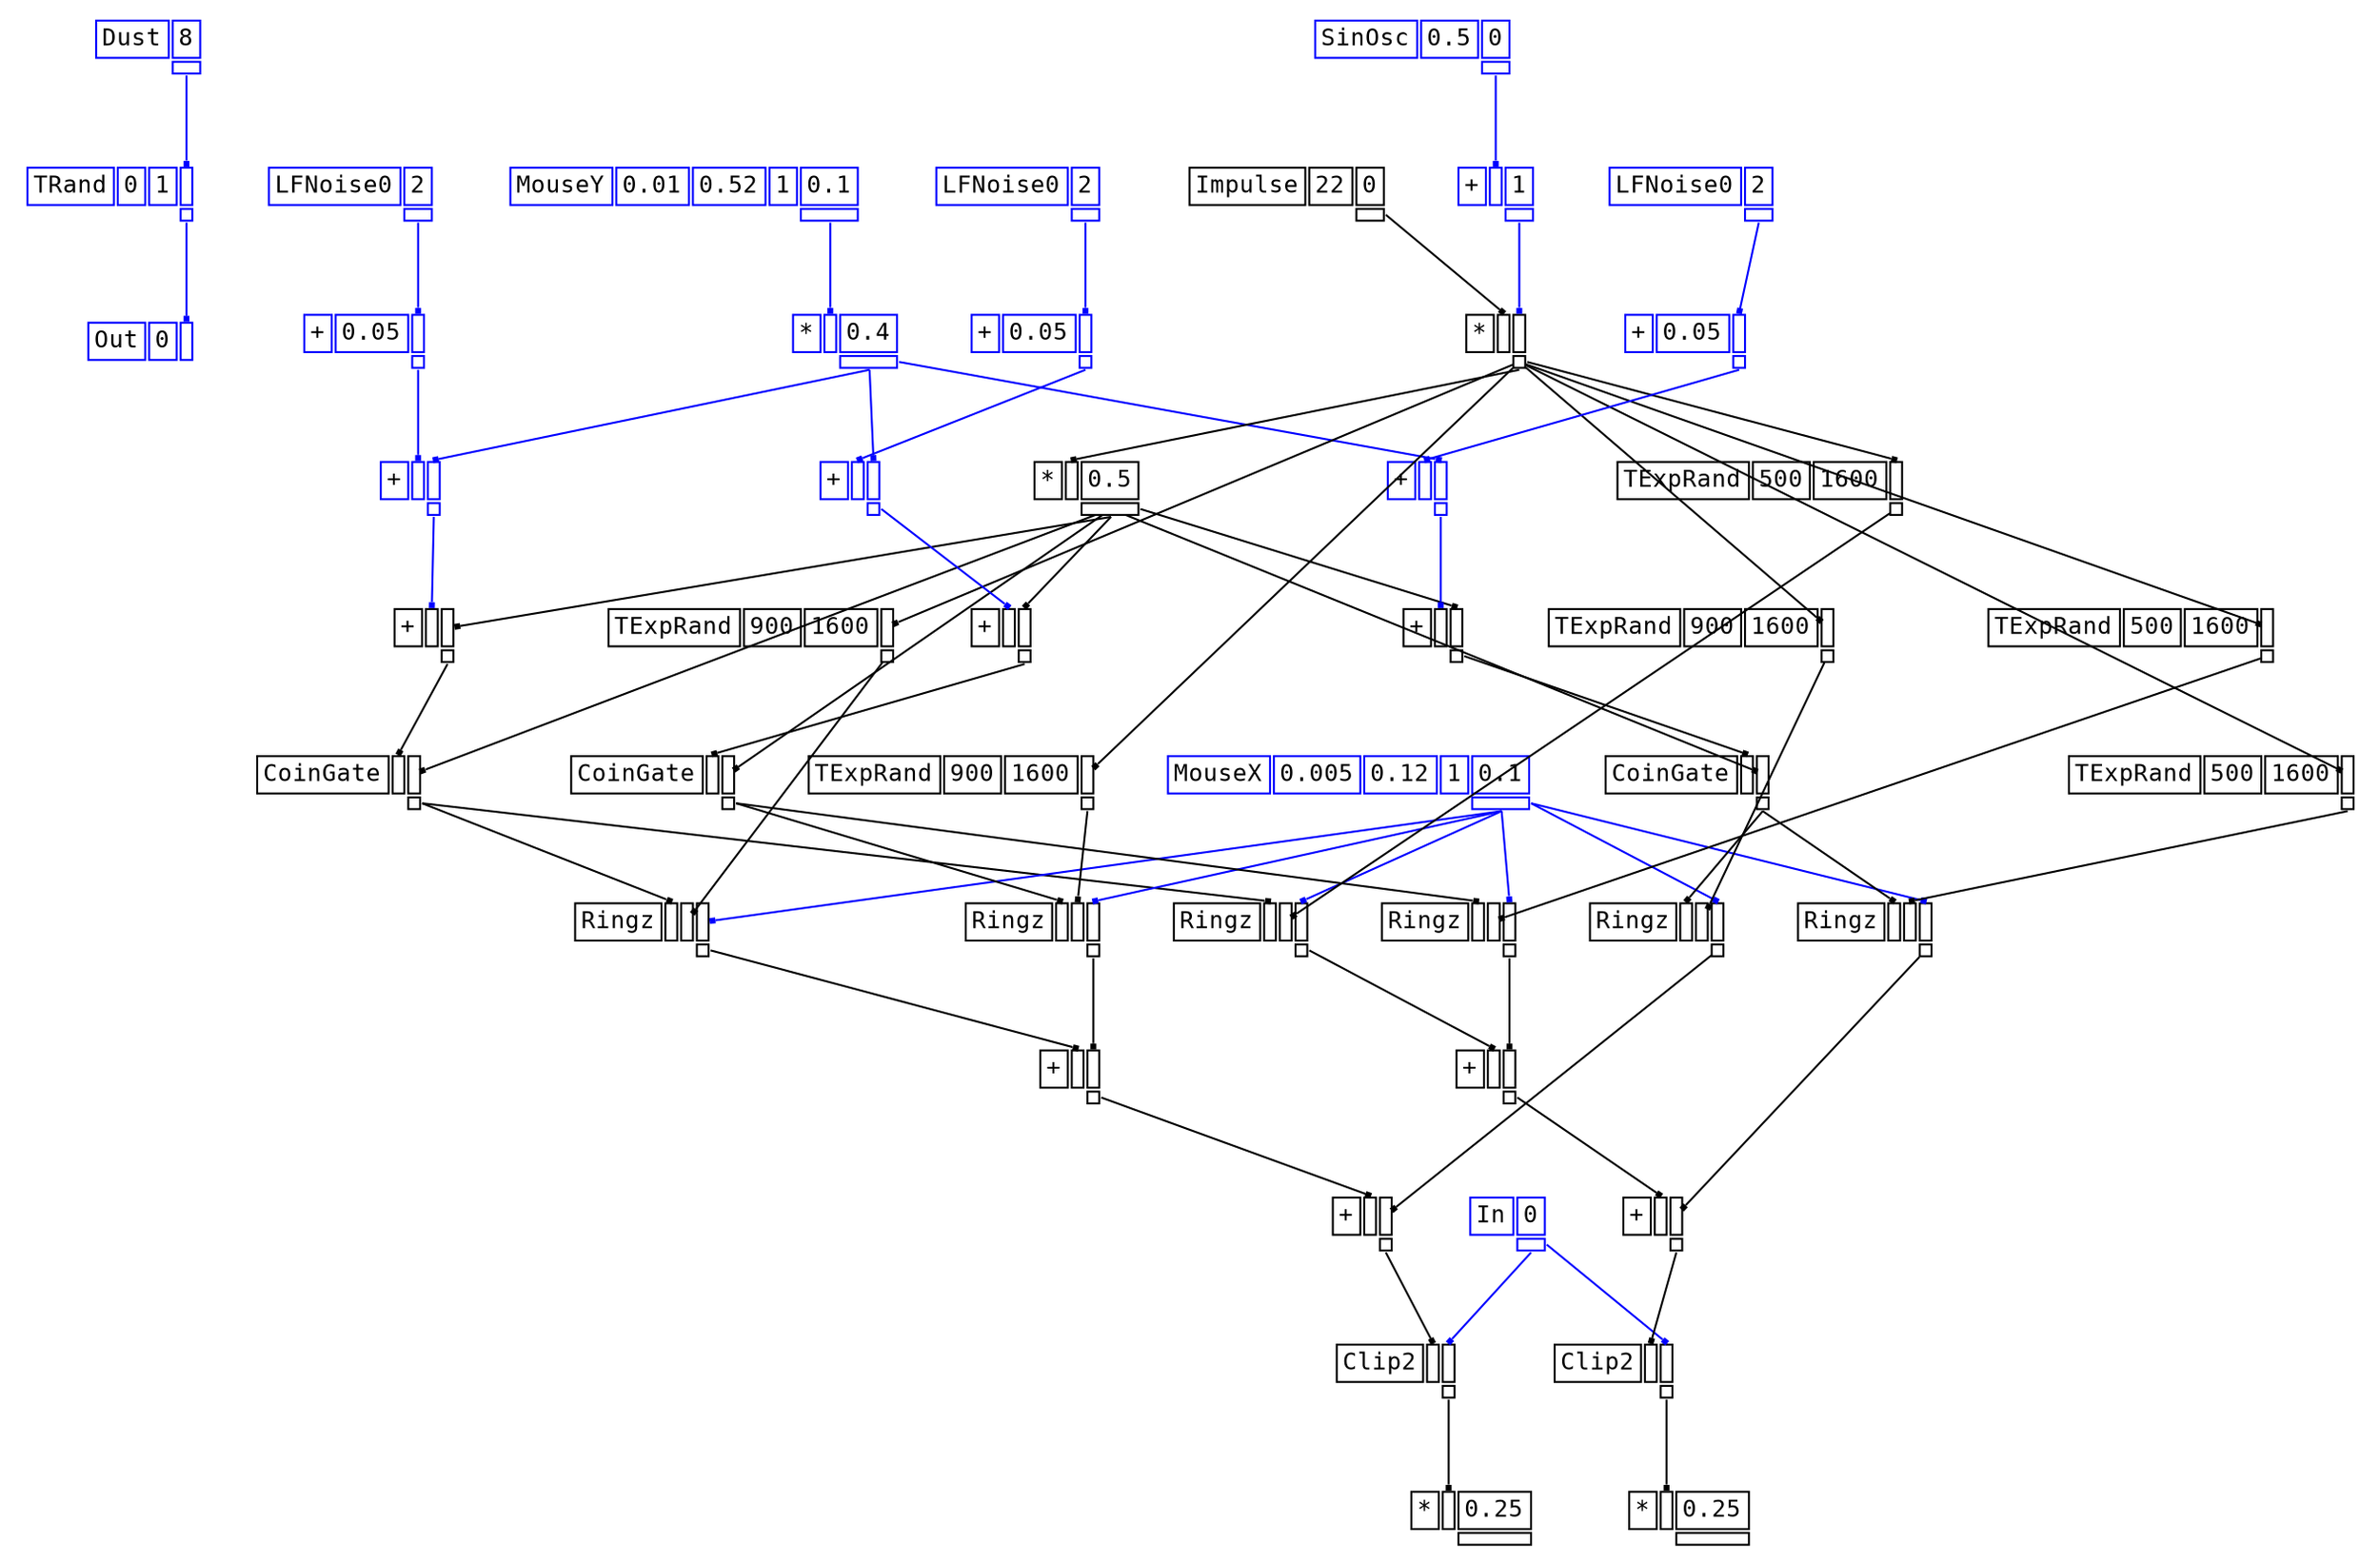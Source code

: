 digraph Anonymous {
graph [splines=false];
node [fontsize=12,fontname="Courier"];
edge [arrowhead=box,arrowsize=0.25];
u_3 [shape="plaintext",color="blue",label=<<TABLE BORDER="0" CELLBORDER="1"><TR><TD>Dust</TD><TD>8</TD></TR><TR><TD BORDER="0"></TD><TD PORT="o_0"></TD></TR></TABLE>>];
u_4 [shape="plaintext",color="blue",label=<<TABLE BORDER="0" CELLBORDER="1"><TR><TD>TRand</TD><TD>0</TD><TD>1</TD><TD PORT="i_2"></TD></TR><TR><TD BORDER="0"></TD><TD BORDER="0"></TD><TD BORDER="0"></TD><TD PORT="o_0"></TD></TR></TABLE>>];
u_5 [shape="plaintext",color="blue",label=<<TABLE BORDER="0" CELLBORDER="1"><TR><TD>Out</TD><TD>0</TD><TD PORT="i_1"></TD></TR></TABLE>>];
u_8 [shape="plaintext",color="blue",label=<<TABLE BORDER="0" CELLBORDER="1"><TR><TD>LFNoise0</TD><TD>2</TD></TR><TR><TD BORDER="0"></TD><TD PORT="o_0"></TD></TR></TABLE>>];
u_9 [shape="plaintext",color="blue",label=<<TABLE BORDER="0" CELLBORDER="1"><TR><TD>+</TD><TD>0.05</TD><TD PORT="i_1"></TD></TR><TR><TD BORDER="0"></TD><TD BORDER="0"></TD><TD PORT="o_0"></TD></TR></TABLE>>];
u_13 [shape="plaintext",color="blue",label=<<TABLE BORDER="0" CELLBORDER="1"><TR><TD>MouseY</TD><TD>0.01</TD><TD>0.52</TD><TD>1</TD><TD>0.1</TD></TR><TR><TD BORDER="0"></TD><TD BORDER="0"></TD><TD BORDER="0"></TD><TD BORDER="0"></TD><TD PORT="o_0"></TD></TR></TABLE>>];
u_15 [shape="plaintext",color="blue",label=<<TABLE BORDER="0" CELLBORDER="1"><TR><TD>*</TD><TD PORT="i_0"></TD><TD>0.4</TD></TR><TR><TD BORDER="0"></TD><TD BORDER="0"></TD><TD PORT="o_0"></TD></TR></TABLE>>];
u_16 [shape="plaintext",color="blue",label=<<TABLE BORDER="0" CELLBORDER="1"><TR><TD>+</TD><TD PORT="i_0"></TD><TD PORT="i_1"></TD></TR><TR><TD BORDER="0"></TD><TD BORDER="0"></TD><TD PORT="o_0"></TD></TR></TABLE>>];
u_18 [shape="plaintext",color="black",label=<<TABLE BORDER="0" CELLBORDER="1"><TR><TD>Impulse</TD><TD>22</TD><TD>0</TD></TR><TR><TD BORDER="0"></TD><TD BORDER="0"></TD><TD PORT="o_0"></TD></TR></TABLE>>];
u_20 [shape="plaintext",color="blue",label=<<TABLE BORDER="0" CELLBORDER="1"><TR><TD>SinOsc</TD><TD>0.5</TD><TD>0</TD></TR><TR><TD BORDER="0"></TD><TD BORDER="0"></TD><TD PORT="o_0"></TD></TR></TABLE>>];
u_21 [shape="plaintext",color="blue",label=<<TABLE BORDER="0" CELLBORDER="1"><TR><TD>+</TD><TD PORT="i_0"></TD><TD>1</TD></TR><TR><TD BORDER="0"></TD><TD BORDER="0"></TD><TD PORT="o_0"></TD></TR></TABLE>>];
u_22 [shape="plaintext",color="black",label=<<TABLE BORDER="0" CELLBORDER="1"><TR><TD>*</TD><TD PORT="i_0"></TD><TD PORT="i_1"></TD></TR><TR><TD BORDER="0"></TD><TD BORDER="0"></TD><TD PORT="o_0"></TD></TR></TABLE>>];
u_23 [shape="plaintext",color="black",label=<<TABLE BORDER="0" CELLBORDER="1"><TR><TD>*</TD><TD PORT="i_0"></TD><TD>0.5</TD></TR><TR><TD BORDER="0"></TD><TD BORDER="0"></TD><TD PORT="o_0"></TD></TR></TABLE>>];
u_24 [shape="plaintext",color="black",label=<<TABLE BORDER="0" CELLBORDER="1"><TR><TD>+</TD><TD PORT="i_0"></TD><TD PORT="i_1"></TD></TR><TR><TD BORDER="0"></TD><TD BORDER="0"></TD><TD PORT="o_0"></TD></TR></TABLE>>];
u_25 [shape="plaintext",color="black",label=<<TABLE BORDER="0" CELLBORDER="1"><TR><TD>CoinGate</TD><TD PORT="i_0"></TD><TD PORT="i_1"></TD></TR><TR><TD BORDER="0"></TD><TD BORDER="0"></TD><TD PORT="o_0"></TD></TR></TABLE>>];
u_28 [shape="plaintext",color="black",label=<<TABLE BORDER="0" CELLBORDER="1"><TR><TD>TExpRand</TD><TD>900</TD><TD>1600</TD><TD PORT="i_2"></TD></TR><TR><TD BORDER="0"></TD><TD BORDER="0"></TD><TD BORDER="0"></TD><TD PORT="o_0"></TD></TR></TABLE>>];
u_31 [shape="plaintext",color="blue",label=<<TABLE BORDER="0" CELLBORDER="1"><TR><TD>MouseX</TD><TD>0.005</TD><TD>0.12</TD><TD>1</TD><TD>0.1</TD></TR><TR><TD BORDER="0"></TD><TD BORDER="0"></TD><TD BORDER="0"></TD><TD BORDER="0"></TD><TD PORT="o_0"></TD></TR></TABLE>>];
u_32 [shape="plaintext",color="black",label=<<TABLE BORDER="0" CELLBORDER="1"><TR><TD>Ringz</TD><TD PORT="i_0"></TD><TD PORT="i_1"></TD><TD PORT="i_2"></TD></TR><TR><TD BORDER="0"></TD><TD BORDER="0"></TD><TD BORDER="0"></TD><TD PORT="o_0"></TD></TR></TABLE>>];
u_33 [shape="plaintext",color="blue",label=<<TABLE BORDER="0" CELLBORDER="1"><TR><TD>LFNoise0</TD><TD>2</TD></TR><TR><TD BORDER="0"></TD><TD PORT="o_0"></TD></TR></TABLE>>];
u_34 [shape="plaintext",color="blue",label=<<TABLE BORDER="0" CELLBORDER="1"><TR><TD>+</TD><TD>0.05</TD><TD PORT="i_1"></TD></TR><TR><TD BORDER="0"></TD><TD BORDER="0"></TD><TD PORT="o_0"></TD></TR></TABLE>>];
u_35 [shape="plaintext",color="blue",label=<<TABLE BORDER="0" CELLBORDER="1"><TR><TD>+</TD><TD PORT="i_0"></TD><TD PORT="i_1"></TD></TR><TR><TD BORDER="0"></TD><TD BORDER="0"></TD><TD PORT="o_0"></TD></TR></TABLE>>];
u_36 [shape="plaintext",color="black",label=<<TABLE BORDER="0" CELLBORDER="1"><TR><TD>+</TD><TD PORT="i_0"></TD><TD PORT="i_1"></TD></TR><TR><TD BORDER="0"></TD><TD BORDER="0"></TD><TD PORT="o_0"></TD></TR></TABLE>>];
u_37 [shape="plaintext",color="black",label=<<TABLE BORDER="0" CELLBORDER="1"><TR><TD>CoinGate</TD><TD PORT="i_0"></TD><TD PORT="i_1"></TD></TR><TR><TD BORDER="0"></TD><TD BORDER="0"></TD><TD PORT="o_0"></TD></TR></TABLE>>];
u_38 [shape="plaintext",color="black",label=<<TABLE BORDER="0" CELLBORDER="1"><TR><TD>TExpRand</TD><TD>900</TD><TD>1600</TD><TD PORT="i_2"></TD></TR><TR><TD BORDER="0"></TD><TD BORDER="0"></TD><TD BORDER="0"></TD><TD PORT="o_0"></TD></TR></TABLE>>];
u_39 [shape="plaintext",color="black",label=<<TABLE BORDER="0" CELLBORDER="1"><TR><TD>Ringz</TD><TD PORT="i_0"></TD><TD PORT="i_1"></TD><TD PORT="i_2"></TD></TR><TR><TD BORDER="0"></TD><TD BORDER="0"></TD><TD BORDER="0"></TD><TD PORT="o_0"></TD></TR></TABLE>>];
u_40 [shape="plaintext",color="black",label=<<TABLE BORDER="0" CELLBORDER="1"><TR><TD>+</TD><TD PORT="i_0"></TD><TD PORT="i_1"></TD></TR><TR><TD BORDER="0"></TD><TD BORDER="0"></TD><TD PORT="o_0"></TD></TR></TABLE>>];
u_41 [shape="plaintext",color="blue",label=<<TABLE BORDER="0" CELLBORDER="1"><TR><TD>LFNoise0</TD><TD>2</TD></TR><TR><TD BORDER="0"></TD><TD PORT="o_0"></TD></TR></TABLE>>];
u_42 [shape="plaintext",color="blue",label=<<TABLE BORDER="0" CELLBORDER="1"><TR><TD>+</TD><TD>0.05</TD><TD PORT="i_1"></TD></TR><TR><TD BORDER="0"></TD><TD BORDER="0"></TD><TD PORT="o_0"></TD></TR></TABLE>>];
u_43 [shape="plaintext",color="blue",label=<<TABLE BORDER="0" CELLBORDER="1"><TR><TD>+</TD><TD PORT="i_0"></TD><TD PORT="i_1"></TD></TR><TR><TD BORDER="0"></TD><TD BORDER="0"></TD><TD PORT="o_0"></TD></TR></TABLE>>];
u_44 [shape="plaintext",color="black",label=<<TABLE BORDER="0" CELLBORDER="1"><TR><TD>+</TD><TD PORT="i_0"></TD><TD PORT="i_1"></TD></TR><TR><TD BORDER="0"></TD><TD BORDER="0"></TD><TD PORT="o_0"></TD></TR></TABLE>>];
u_45 [shape="plaintext",color="black",label=<<TABLE BORDER="0" CELLBORDER="1"><TR><TD>CoinGate</TD><TD PORT="i_0"></TD><TD PORT="i_1"></TD></TR><TR><TD BORDER="0"></TD><TD BORDER="0"></TD><TD PORT="o_0"></TD></TR></TABLE>>];
u_46 [shape="plaintext",color="black",label=<<TABLE BORDER="0" CELLBORDER="1"><TR><TD>TExpRand</TD><TD>900</TD><TD>1600</TD><TD PORT="i_2"></TD></TR><TR><TD BORDER="0"></TD><TD BORDER="0"></TD><TD BORDER="0"></TD><TD PORT="o_0"></TD></TR></TABLE>>];
u_47 [shape="plaintext",color="black",label=<<TABLE BORDER="0" CELLBORDER="1"><TR><TD>Ringz</TD><TD PORT="i_0"></TD><TD PORT="i_1"></TD><TD PORT="i_2"></TD></TR><TR><TD BORDER="0"></TD><TD BORDER="0"></TD><TD BORDER="0"></TD><TD PORT="o_0"></TD></TR></TABLE>>];
u_48 [shape="plaintext",color="black",label=<<TABLE BORDER="0" CELLBORDER="1"><TR><TD>+</TD><TD PORT="i_0"></TD><TD PORT="i_1"></TD></TR><TR><TD BORDER="0"></TD><TD BORDER="0"></TD><TD PORT="o_0"></TD></TR></TABLE>>];
u_49 [shape="plaintext",color="blue",label=<<TABLE BORDER="0" CELLBORDER="1"><TR><TD>In</TD><TD>0</TD></TR><TR><TD BORDER="0"></TD><TD PORT="o_0"></TD></TR></TABLE>>];
u_50 [shape="plaintext",color="black",label=<<TABLE BORDER="0" CELLBORDER="1"><TR><TD>Clip2</TD><TD PORT="i_0"></TD><TD PORT="i_1"></TD></TR><TR><TD BORDER="0"></TD><TD BORDER="0"></TD><TD PORT="o_0"></TD></TR></TABLE>>];
u_52 [shape="plaintext",color="black",label=<<TABLE BORDER="0" CELLBORDER="1"><TR><TD>*</TD><TD PORT="i_0"></TD><TD>0.25</TD></TR><TR><TD BORDER="0"></TD><TD BORDER="0"></TD><TD PORT="o_0"></TD></TR></TABLE>>];
u_54 [shape="plaintext",color="black",label=<<TABLE BORDER="0" CELLBORDER="1"><TR><TD>TExpRand</TD><TD>500</TD><TD>1600</TD><TD PORT="i_2"></TD></TR><TR><TD BORDER="0"></TD><TD BORDER="0"></TD><TD BORDER="0"></TD><TD PORT="o_0"></TD></TR></TABLE>>];
u_55 [shape="plaintext",color="black",label=<<TABLE BORDER="0" CELLBORDER="1"><TR><TD>Ringz</TD><TD PORT="i_0"></TD><TD PORT="i_1"></TD><TD PORT="i_2"></TD></TR><TR><TD BORDER="0"></TD><TD BORDER="0"></TD><TD BORDER="0"></TD><TD PORT="o_0"></TD></TR></TABLE>>];
u_56 [shape="plaintext",color="black",label=<<TABLE BORDER="0" CELLBORDER="1"><TR><TD>TExpRand</TD><TD>500</TD><TD>1600</TD><TD PORT="i_2"></TD></TR><TR><TD BORDER="0"></TD><TD BORDER="0"></TD><TD BORDER="0"></TD><TD PORT="o_0"></TD></TR></TABLE>>];
u_57 [shape="plaintext",color="black",label=<<TABLE BORDER="0" CELLBORDER="1"><TR><TD>Ringz</TD><TD PORT="i_0"></TD><TD PORT="i_1"></TD><TD PORT="i_2"></TD></TR><TR><TD BORDER="0"></TD><TD BORDER="0"></TD><TD BORDER="0"></TD><TD PORT="o_0"></TD></TR></TABLE>>];
u_58 [shape="plaintext",color="black",label=<<TABLE BORDER="0" CELLBORDER="1"><TR><TD>+</TD><TD PORT="i_0"></TD><TD PORT="i_1"></TD></TR><TR><TD BORDER="0"></TD><TD BORDER="0"></TD><TD PORT="o_0"></TD></TR></TABLE>>];
u_59 [shape="plaintext",color="black",label=<<TABLE BORDER="0" CELLBORDER="1"><TR><TD>TExpRand</TD><TD>500</TD><TD>1600</TD><TD PORT="i_2"></TD></TR><TR><TD BORDER="0"></TD><TD BORDER="0"></TD><TD BORDER="0"></TD><TD PORT="o_0"></TD></TR></TABLE>>];
u_60 [shape="plaintext",color="black",label=<<TABLE BORDER="0" CELLBORDER="1"><TR><TD>Ringz</TD><TD PORT="i_0"></TD><TD PORT="i_1"></TD><TD PORT="i_2"></TD></TR><TR><TD BORDER="0"></TD><TD BORDER="0"></TD><TD BORDER="0"></TD><TD PORT="o_0"></TD></TR></TABLE>>];
u_61 [shape="plaintext",color="black",label=<<TABLE BORDER="0" CELLBORDER="1"><TR><TD>+</TD><TD PORT="i_0"></TD><TD PORT="i_1"></TD></TR><TR><TD BORDER="0"></TD><TD BORDER="0"></TD><TD PORT="o_0"></TD></TR></TABLE>>];
u_62 [shape="plaintext",color="black",label=<<TABLE BORDER="0" CELLBORDER="1"><TR><TD>Clip2</TD><TD PORT="i_0"></TD><TD PORT="i_1"></TD></TR><TR><TD BORDER="0"></TD><TD BORDER="0"></TD><TD PORT="o_0"></TD></TR></TABLE>>];
u_63 [shape="plaintext",color="black",label=<<TABLE BORDER="0" CELLBORDER="1"><TR><TD>*</TD><TD PORT="i_0"></TD><TD>0.25</TD></TR><TR><TD BORDER="0"></TD><TD BORDER="0"></TD><TD PORT="o_0"></TD></TR></TABLE>>];
u_3:o_0 -> u_4:i_2 [color=blue];
u_4:o_0 -> u_5:i_1 [color=blue];
u_8:o_0 -> u_9:i_1 [color=blue];
u_13:o_0 -> u_15:i_0 [color=blue];
u_9:o_0 -> u_16:i_0 [color=blue];
u_15:o_0 -> u_16:i_1 [color=blue];
u_20:o_0 -> u_21:i_0 [color=blue];
u_18:o_0 -> u_22:i_0 [color=black];
u_21:o_0 -> u_22:i_1 [color=blue];
u_22:o_0 -> u_23:i_0 [color=black];
u_16:o_0 -> u_24:i_0 [color=blue];
u_23:o_0 -> u_24:i_1 [color=black];
u_24:o_0 -> u_25:i_0 [color=black];
u_23:o_0 -> u_25:i_1 [color=black];
u_22:o_0 -> u_28:i_2 [color=black];
u_25:o_0 -> u_32:i_0 [color=black];
u_28:o_0 -> u_32:i_1 [color=black];
u_31:o_0 -> u_32:i_2 [color=blue];
u_33:o_0 -> u_34:i_1 [color=blue];
u_34:o_0 -> u_35:i_0 [color=blue];
u_15:o_0 -> u_35:i_1 [color=blue];
u_35:o_0 -> u_36:i_0 [color=blue];
u_23:o_0 -> u_36:i_1 [color=black];
u_36:o_0 -> u_37:i_0 [color=black];
u_23:o_0 -> u_37:i_1 [color=black];
u_22:o_0 -> u_38:i_2 [color=black];
u_37:o_0 -> u_39:i_0 [color=black];
u_38:o_0 -> u_39:i_1 [color=black];
u_31:o_0 -> u_39:i_2 [color=blue];
u_32:o_0 -> u_40:i_0 [color=black];
u_39:o_0 -> u_40:i_1 [color=black];
u_41:o_0 -> u_42:i_1 [color=blue];
u_42:o_0 -> u_43:i_0 [color=blue];
u_15:o_0 -> u_43:i_1 [color=blue];
u_43:o_0 -> u_44:i_0 [color=blue];
u_23:o_0 -> u_44:i_1 [color=black];
u_44:o_0 -> u_45:i_0 [color=black];
u_23:o_0 -> u_45:i_1 [color=black];
u_22:o_0 -> u_46:i_2 [color=black];
u_45:o_0 -> u_47:i_0 [color=black];
u_46:o_0 -> u_47:i_1 [color=black];
u_31:o_0 -> u_47:i_2 [color=blue];
u_40:o_0 -> u_48:i_0 [color=black];
u_47:o_0 -> u_48:i_1 [color=black];
u_48:o_0 -> u_50:i_0 [color=black];
u_49:o_0 -> u_50:i_1 [color=blue];
u_50:o_0 -> u_52:i_0 [color=black];
u_22:o_0 -> u_54:i_2 [color=black];
u_25:o_0 -> u_55:i_0 [color=black];
u_54:o_0 -> u_55:i_1 [color=black];
u_31:o_0 -> u_55:i_2 [color=blue];
u_22:o_0 -> u_56:i_2 [color=black];
u_37:o_0 -> u_57:i_0 [color=black];
u_56:o_0 -> u_57:i_1 [color=black];
u_31:o_0 -> u_57:i_2 [color=blue];
u_55:o_0 -> u_58:i_0 [color=black];
u_57:o_0 -> u_58:i_1 [color=black];
u_22:o_0 -> u_59:i_2 [color=black];
u_45:o_0 -> u_60:i_0 [color=black];
u_59:o_0 -> u_60:i_1 [color=black];
u_31:o_0 -> u_60:i_2 [color=blue];
u_58:o_0 -> u_61:i_0 [color=black];
u_60:o_0 -> u_61:i_1 [color=black];
u_61:o_0 -> u_62:i_0 [color=black];
u_49:o_0 -> u_62:i_1 [color=blue];
u_62:o_0 -> u_63:i_0 [color=black];
}
